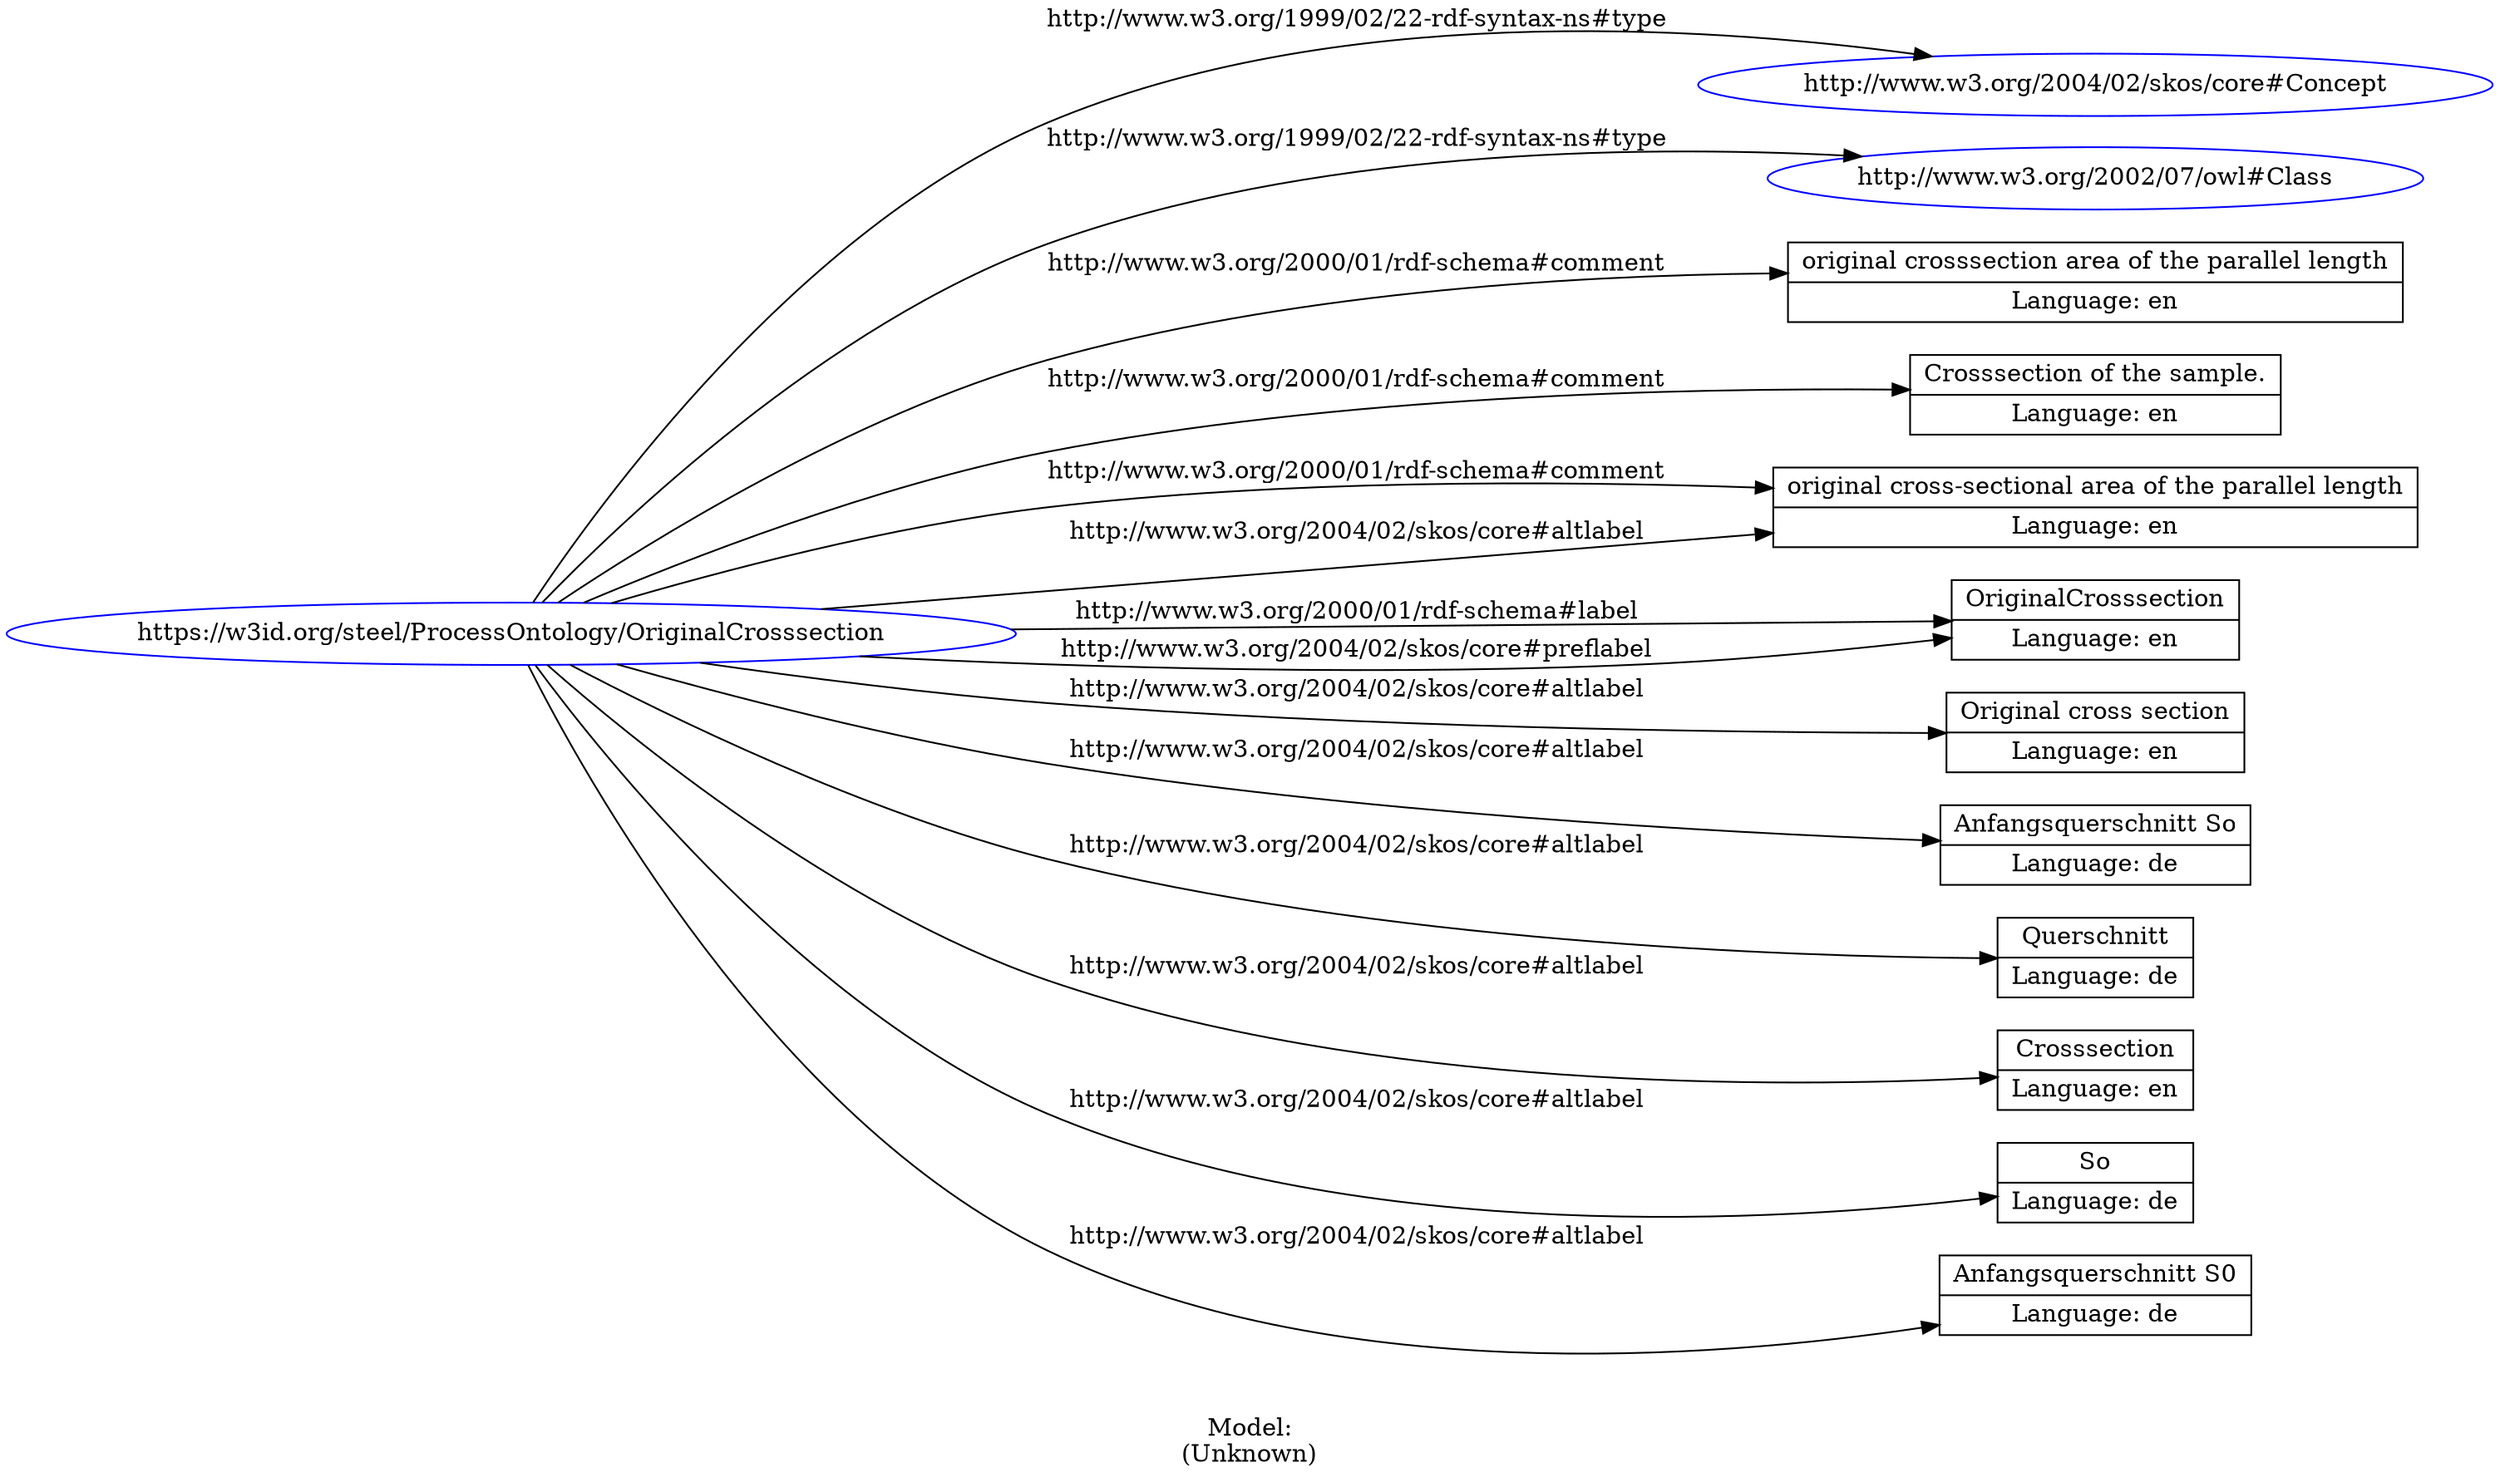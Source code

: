 digraph {
	rankdir = LR;
	charset="utf-8";

	"Rhttps://w3id.org/steel/ProcessOntology/OriginalCrosssection" -> "Rhttp://www.w3.org/2004/02/skos/core#Concept" [ label="http://www.w3.org/1999/02/22-rdf-syntax-ns#type" ];
	"Rhttps://w3id.org/steel/ProcessOntology/OriginalCrosssection" -> "Rhttp://www.w3.org/2002/07/owl#Class" [ label="http://www.w3.org/1999/02/22-rdf-syntax-ns#type" ];
	"Rhttps://w3id.org/steel/ProcessOntology/OriginalCrosssection" -> "Loriginal crosssection area of the parallel length|Language: en" [ label="http://www.w3.org/2000/01/rdf-schema#comment" ];
	"Rhttps://w3id.org/steel/ProcessOntology/OriginalCrosssection" -> "LCrosssection of the sample.|Language: en" [ label="http://www.w3.org/2000/01/rdf-schema#comment" ];
	"Rhttps://w3id.org/steel/ProcessOntology/OriginalCrosssection" -> "Loriginal cross-sectional area of the parallel length|Language: en" [ label="http://www.w3.org/2000/01/rdf-schema#comment" ];
	"Rhttps://w3id.org/steel/ProcessOntology/OriginalCrosssection" -> "LOriginalCrosssection|Language: en" [ label="http://www.w3.org/2000/01/rdf-schema#label" ];
	"Rhttps://w3id.org/steel/ProcessOntology/OriginalCrosssection" -> "LOriginal cross section|Language: en" [ label="http://www.w3.org/2004/02/skos/core#altlabel" ];
	"Rhttps://w3id.org/steel/ProcessOntology/OriginalCrosssection" -> "LAnfangsquerschnitt So|Language: de" [ label="http://www.w3.org/2004/02/skos/core#altlabel" ];
	"Rhttps://w3id.org/steel/ProcessOntology/OriginalCrosssection" -> "LQuerschnitt|Language: de" [ label="http://www.w3.org/2004/02/skos/core#altlabel" ];
	"Rhttps://w3id.org/steel/ProcessOntology/OriginalCrosssection" -> "LCrosssection|Language: en" [ label="http://www.w3.org/2004/02/skos/core#altlabel" ];
	"Rhttps://w3id.org/steel/ProcessOntology/OriginalCrosssection" -> "Loriginal cross-sectional area of the parallel length|Language: en" [ label="http://www.w3.org/2004/02/skos/core#altlabel" ];
	"Rhttps://w3id.org/steel/ProcessOntology/OriginalCrosssection" -> "LSo|Language: de" [ label="http://www.w3.org/2004/02/skos/core#altlabel" ];
	"Rhttps://w3id.org/steel/ProcessOntology/OriginalCrosssection" -> "LAnfangsquerschnitt S0|Language: de" [ label="http://www.w3.org/2004/02/skos/core#altlabel" ];
	"Rhttps://w3id.org/steel/ProcessOntology/OriginalCrosssection" -> "LOriginalCrosssection|Language: en" [ label="http://www.w3.org/2004/02/skos/core#preflabel" ];

	// Resources
	"Rhttps://w3id.org/steel/ProcessOntology/OriginalCrosssection" [ label="https://w3id.org/steel/ProcessOntology/OriginalCrosssection", shape = ellipse, color = blue ];
	"Rhttp://www.w3.org/2004/02/skos/core#Concept" [ label="http://www.w3.org/2004/02/skos/core#Concept", shape = ellipse, color = blue ];
	"Rhttp://www.w3.org/2002/07/owl#Class" [ label="http://www.w3.org/2002/07/owl#Class", shape = ellipse, color = blue ];

	// Anonymous nodes

	// Literals
	"Loriginal crosssection area of the parallel length|Language: en" [ label="original crosssection area of the parallel length|Language: en", shape = record ];
	"LCrosssection of the sample.|Language: en" [ label="Crosssection of the sample.|Language: en", shape = record ];
	"Loriginal cross-sectional area of the parallel length|Language: en" [ label="original cross-sectional area of the parallel length|Language: en", shape = record ];
	"LOriginalCrosssection|Language: en" [ label="OriginalCrosssection|Language: en", shape = record ];
	"LOriginal cross section|Language: en" [ label="Original cross section|Language: en", shape = record ];
	"LAnfangsquerschnitt So|Language: de" [ label="Anfangsquerschnitt So|Language: de", shape = record ];
	"LQuerschnitt|Language: de" [ label="Querschnitt|Language: de", shape = record ];
	"LCrosssection|Language: en" [ label="Crosssection|Language: en", shape = record ];
	"LSo|Language: de" [ label="So|Language: de", shape = record ];
	"LAnfangsquerschnitt S0|Language: de" [ label="Anfangsquerschnitt S0|Language: de", shape = record ];

	label="\n\nModel:\n(Unknown)";
}
